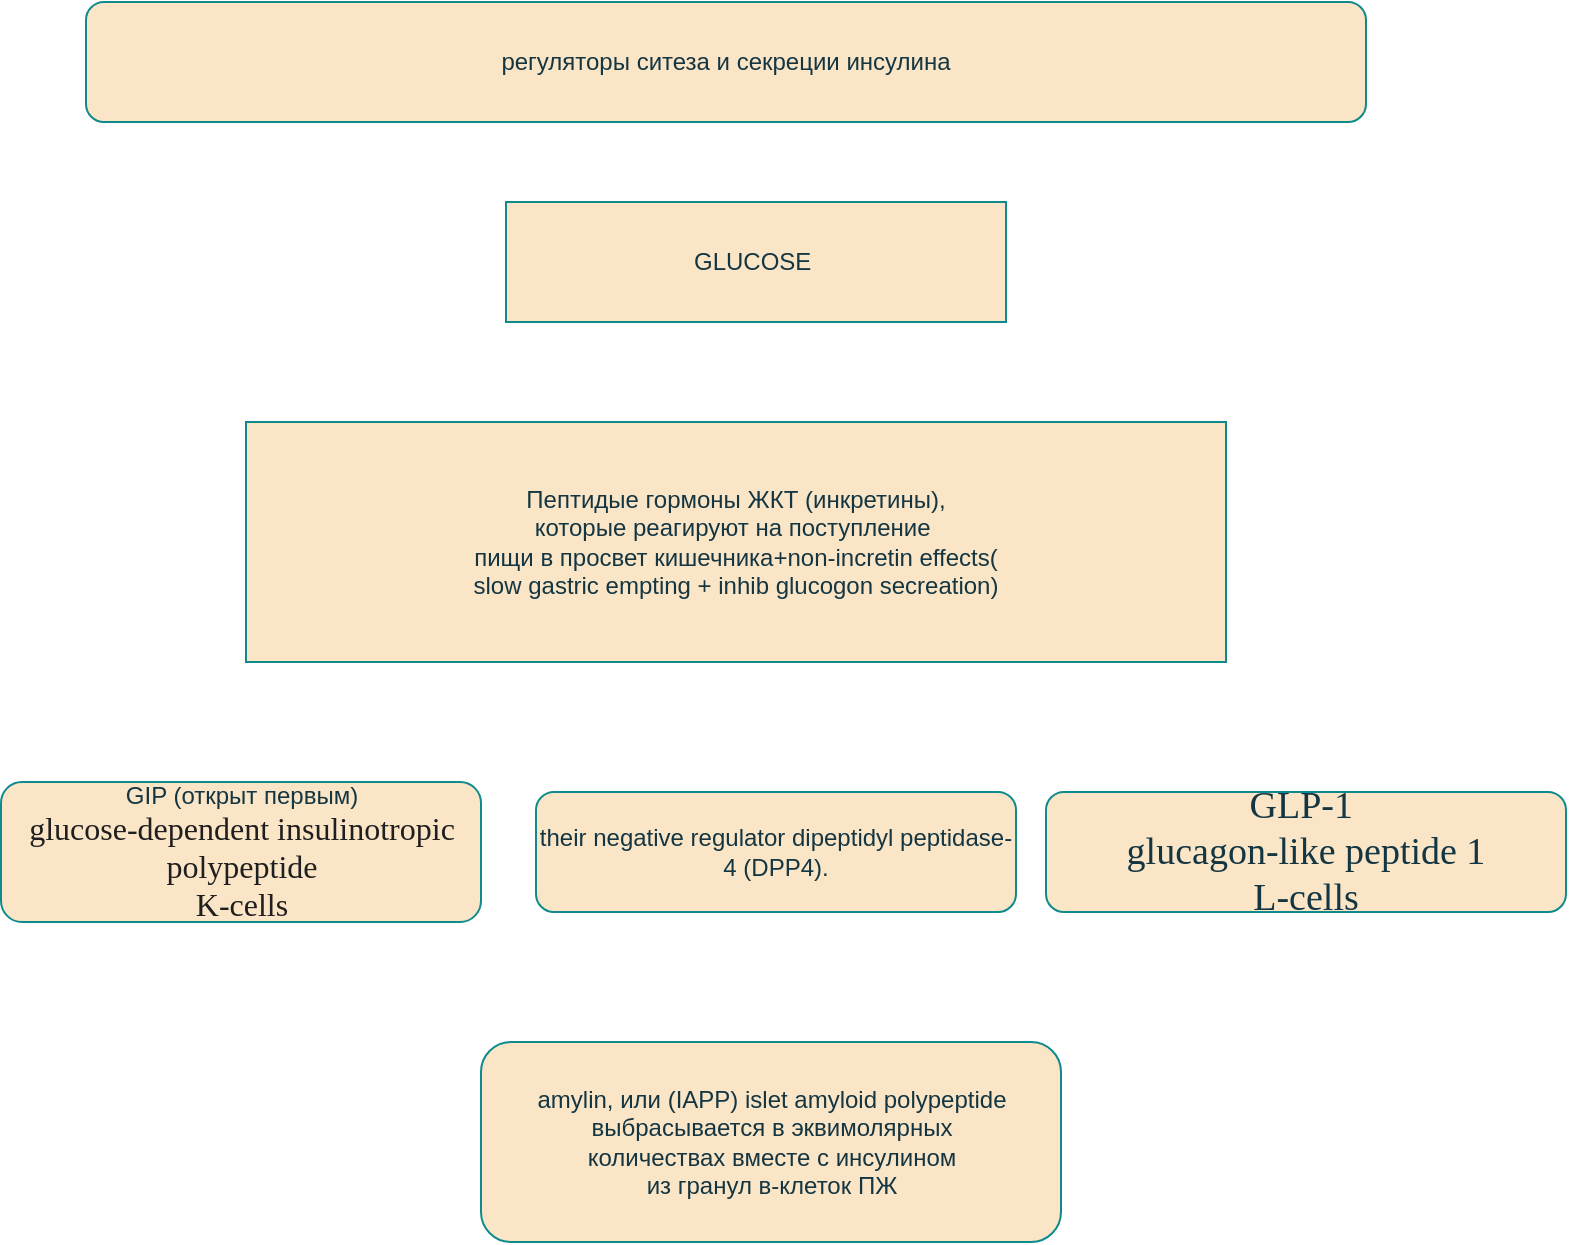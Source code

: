 <mxfile version="24.7.17">
  <diagram name="Page-1" id="HL4X7YWNVFFhGxuzqpKl">
    <mxGraphModel dx="1285" dy="586" grid="1" gridSize="10" guides="1" tooltips="1" connect="1" arrows="1" fold="1" page="1" pageScale="1" pageWidth="850" pageHeight="1100" math="0" shadow="0">
      <root>
        <mxCell id="0" />
        <mxCell id="1" parent="0" />
        <mxCell id="dMDlw6WgHVoqJ0Yb6kXA-2" value="amylin, или&amp;nbsp;&lt;span style=&quot;background-color: initial;&quot;&gt;(IAPP)&amp;nbsp;&lt;/span&gt;&lt;span style=&quot;background-color: initial;&quot;&gt;islet amyloid polypeptide&lt;/span&gt;&lt;div&gt;выбрасывается в эквимолярных&lt;/div&gt;&lt;div&gt;количествах вместе с инсулином&lt;/div&gt;&lt;div&gt;из гранул в-клеток ПЖ&lt;/div&gt;" style="rounded=1;whiteSpace=wrap;html=1;labelBackgroundColor=none;fillColor=#FAE5C7;strokeColor=#0F8B8D;fontColor=#143642;" vertex="1" parent="1">
          <mxGeometry x="277.5" y="540" width="290" height="100" as="geometry" />
        </mxCell>
        <mxCell id="dMDlw6WgHVoqJ0Yb6kXA-3" value="регуляторы ситеза и секреции инсулина" style="rounded=1;whiteSpace=wrap;html=1;labelBackgroundColor=none;fillColor=#FAE5C7;strokeColor=#0F8B8D;fontColor=#143642;" vertex="1" parent="1">
          <mxGeometry x="80" y="20" width="640" height="60" as="geometry" />
        </mxCell>
        <mxCell id="dMDlw6WgHVoqJ0Yb6kXA-4" value="GLUCOSE&amp;nbsp;" style="whiteSpace=wrap;html=1;labelBackgroundColor=none;fillColor=#FAE5C7;strokeColor=#0F8B8D;fontColor=#143642;" vertex="1" parent="1">
          <mxGeometry x="290" y="120" width="250" height="60" as="geometry" />
        </mxCell>
        <mxCell id="dMDlw6WgHVoqJ0Yb6kXA-5" value="Пептидые гормоны ЖКТ (инкретины),&lt;div&gt;которые реагируют на поступление&amp;nbsp;&lt;/div&gt;&lt;div&gt;пищи в просвет кишечника+non-incretin effects(&lt;/div&gt;&lt;div&gt;slow gastric empting + inhib glucogon secreation)&lt;/div&gt;" style="whiteSpace=wrap;html=1;labelBackgroundColor=none;fillColor=#FAE5C7;strokeColor=#0F8B8D;fontColor=#143642;" vertex="1" parent="1">
          <mxGeometry x="160" y="230" width="490" height="120" as="geometry" />
        </mxCell>
        <mxCell id="dMDlw6WgHVoqJ0Yb6kXA-6" value="GIP (открыт первым)&lt;div&gt;&lt;span style=&quot;color: rgb(31, 31, 31); font-family: ElsevierGulliver, Georgia, &amp;quot;Times New Roman&amp;quot;, Times, STIXGeneral, &amp;quot;Cambria Math&amp;quot;, &amp;quot;Lucida Sans Unicode&amp;quot;, &amp;quot;Microsoft Sans Serif&amp;quot;, &amp;quot;Segoe UI Symbol&amp;quot;, &amp;quot;Arial Unicode MS&amp;quot;, serif, sans-serif; font-size: 16px; text-align: start;&quot;&gt;glucose-dependent insulinotropic polypeptide&lt;/span&gt;&lt;br&gt;&lt;/div&gt;&lt;div&gt;&lt;span style=&quot;color: rgb(31, 31, 31); font-family: ElsevierGulliver, Georgia, &amp;quot;Times New Roman&amp;quot;, Times, STIXGeneral, &amp;quot;Cambria Math&amp;quot;, &amp;quot;Lucida Sans Unicode&amp;quot;, &amp;quot;Microsoft Sans Serif&amp;quot;, &amp;quot;Segoe UI Symbol&amp;quot;, &amp;quot;Arial Unicode MS&amp;quot;, serif, sans-serif; font-size: 16px; text-align: start;&quot;&gt;K-cells&lt;/span&gt;&lt;/div&gt;" style="rounded=1;whiteSpace=wrap;html=1;labelBackgroundColor=none;fillColor=#FAE5C7;strokeColor=#0F8B8D;fontColor=#143642;" vertex="1" parent="1">
          <mxGeometry x="37.5" y="410" width="240" height="70" as="geometry" />
        </mxCell>
        <mxCell id="dMDlw6WgHVoqJ0Yb6kXA-7" value="their negative regulator dipeptidyl peptidase-4 (DPP4)." style="rounded=1;whiteSpace=wrap;html=1;labelBackgroundColor=none;fillColor=#FAE5C7;strokeColor=#0F8B8D;fontColor=#143642;" vertex="1" parent="1">
          <mxGeometry x="305" y="415" width="240" height="60" as="geometry" />
        </mxCell>
        <mxCell id="dMDlw6WgHVoqJ0Yb6kXA-8" value="&lt;font style=&quot;font-size: 19px;&quot; face=&quot;Verdana&quot;&gt;GLP-1&amp;nbsp;&lt;/font&gt;&lt;div style=&quot;font-size: 19px;&quot;&gt;&lt;font style=&quot;font-size: 19px;&quot; face=&quot;wpb-jBK0-t2eKOkV683j&quot;&gt;glucagon-like peptide 1&lt;/font&gt;&lt;/div&gt;&lt;div style=&quot;font-size: 19px;&quot;&gt;&lt;font style=&quot;font-size: 19px;&quot; face=&quot;wpb-jBK0-t2eKOkV683j&quot;&gt;L-cells&lt;/font&gt;&lt;/div&gt;" style="rounded=1;whiteSpace=wrap;html=1;labelBackgroundColor=none;fillColor=#FAE5C7;strokeColor=#0F8B8D;fontColor=#143642;" vertex="1" parent="1">
          <mxGeometry x="560" y="415" width="260" height="60" as="geometry" />
        </mxCell>
      </root>
    </mxGraphModel>
  </diagram>
</mxfile>
